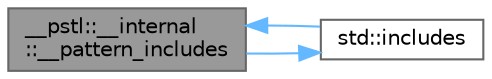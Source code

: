 digraph "__pstl::__internal::__pattern_includes"
{
 // LATEX_PDF_SIZE
  bgcolor="transparent";
  edge [fontname=Helvetica,fontsize=10,labelfontname=Helvetica,labelfontsize=10];
  node [fontname=Helvetica,fontsize=10,shape=box,height=0.2,width=0.4];
  rankdir="LR";
  Node1 [id="Node000001",label="__pstl::__internal\l::__pattern_includes",height=0.2,width=0.4,color="gray40", fillcolor="grey60", style="filled", fontcolor="black",tooltip=" "];
  Node1 -> Node2 [id="edge5_Node000001_Node000002",color="steelblue1",style="solid",tooltip=" "];
  Node2 [id="Node000002",label="std::includes",height=0.2,width=0.4,color="grey40", fillcolor="white", style="filled",URL="$namespacestd.html#adb975e56185878896dee97fb7fb84156",tooltip=" "];
  Node2 -> Node1 [id="edge6_Node000002_Node000001",color="steelblue1",style="solid",tooltip=" "];
}
